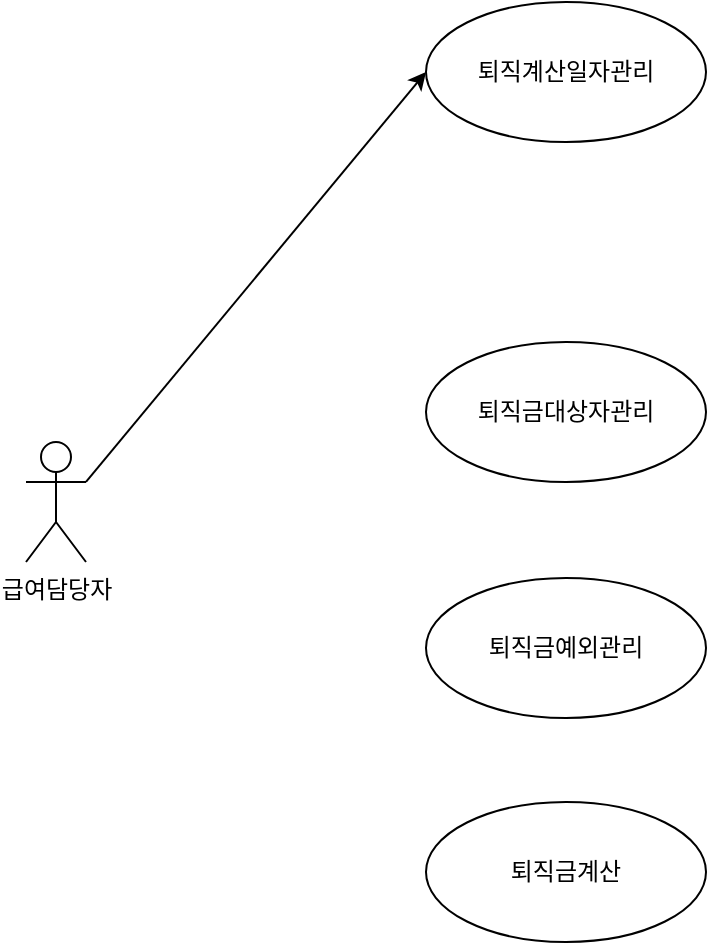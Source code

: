 <mxfile version="12.2.0" type="github" pages="2">
  <diagram id="_-sk26YqaKOYR-OF60id" name="usecase">
    <mxGraphModel dx="1408" dy="758" grid="1" gridSize="10" guides="1" tooltips="1" connect="1" arrows="1" fold="1" page="1" pageScale="1" pageWidth="1169" pageHeight="827" math="0" shadow="0">
      <root>
        <mxCell id="0"/>
        <mxCell id="1" parent="0"/>
        <mxCell id="oKu57a_ZCJsTUk2fbktf-1" style="rounded=0;orthogonalLoop=1;jettySize=auto;html=1;exitX=1;exitY=0.333;exitDx=0;exitDy=0;exitPerimeter=0;entryX=0;entryY=0.5;entryDx=0;entryDy=0;" parent="1" source="vEPkodwYQKIJYMEDWaN3-1" target="vEPkodwYQKIJYMEDWaN3-2" edge="1">
          <mxGeometry relative="1" as="geometry"/>
        </mxCell>
        <mxCell id="vEPkodwYQKIJYMEDWaN3-1" value="급여담당자" style="shape=umlActor;verticalLabelPosition=bottom;labelBackgroundColor=#ffffff;verticalAlign=top;html=1;" parent="1" vertex="1">
          <mxGeometry x="80" y="310" width="30" height="60" as="geometry"/>
        </mxCell>
        <mxCell id="vEPkodwYQKIJYMEDWaN3-2" value="퇴직계산일자관리" style="ellipse;whiteSpace=wrap;html=1;" parent="1" vertex="1">
          <mxGeometry x="280" y="90" width="140" height="70" as="geometry"/>
        </mxCell>
        <mxCell id="rnG1nMh0u6l7AMHy-INz-1" value="퇴직금대상자관리" style="ellipse;whiteSpace=wrap;html=1;" parent="1" vertex="1">
          <mxGeometry x="280" y="260" width="140" height="70" as="geometry"/>
        </mxCell>
        <mxCell id="rnG1nMh0u6l7AMHy-INz-2" value="퇴직금예외관리" style="ellipse;whiteSpace=wrap;html=1;" parent="1" vertex="1">
          <mxGeometry x="280" y="378" width="140" height="70" as="geometry"/>
        </mxCell>
        <mxCell id="rnG1nMh0u6l7AMHy-INz-4" value="퇴직금계산" style="ellipse;whiteSpace=wrap;html=1;" parent="1" vertex="1">
          <mxGeometry x="280" y="490" width="140" height="70" as="geometry"/>
        </mxCell>
      </root>
    </mxGraphModel>
  </diagram>
  <diagram id="Ckp4Epf_m7ZW-faub5d_" name="spDiagram">
    <mxGraphModel dx="1408" dy="758" grid="1" gridSize="10" guides="1" tooltips="1" connect="1" arrows="1" fold="1" page="1" pageScale="1" pageWidth="1169" pageHeight="827" math="0" shadow="0">
      <root>
        <mxCell id="QftaDwXUWG1Gxdm5Yzbb-0"/>
        <mxCell id="QftaDwXUWG1Gxdm5Yzbb-1" parent="QftaDwXUWG1Gxdm5Yzbb-0"/>
      </root>
    </mxGraphModel>
  </diagram>
</mxfile>
